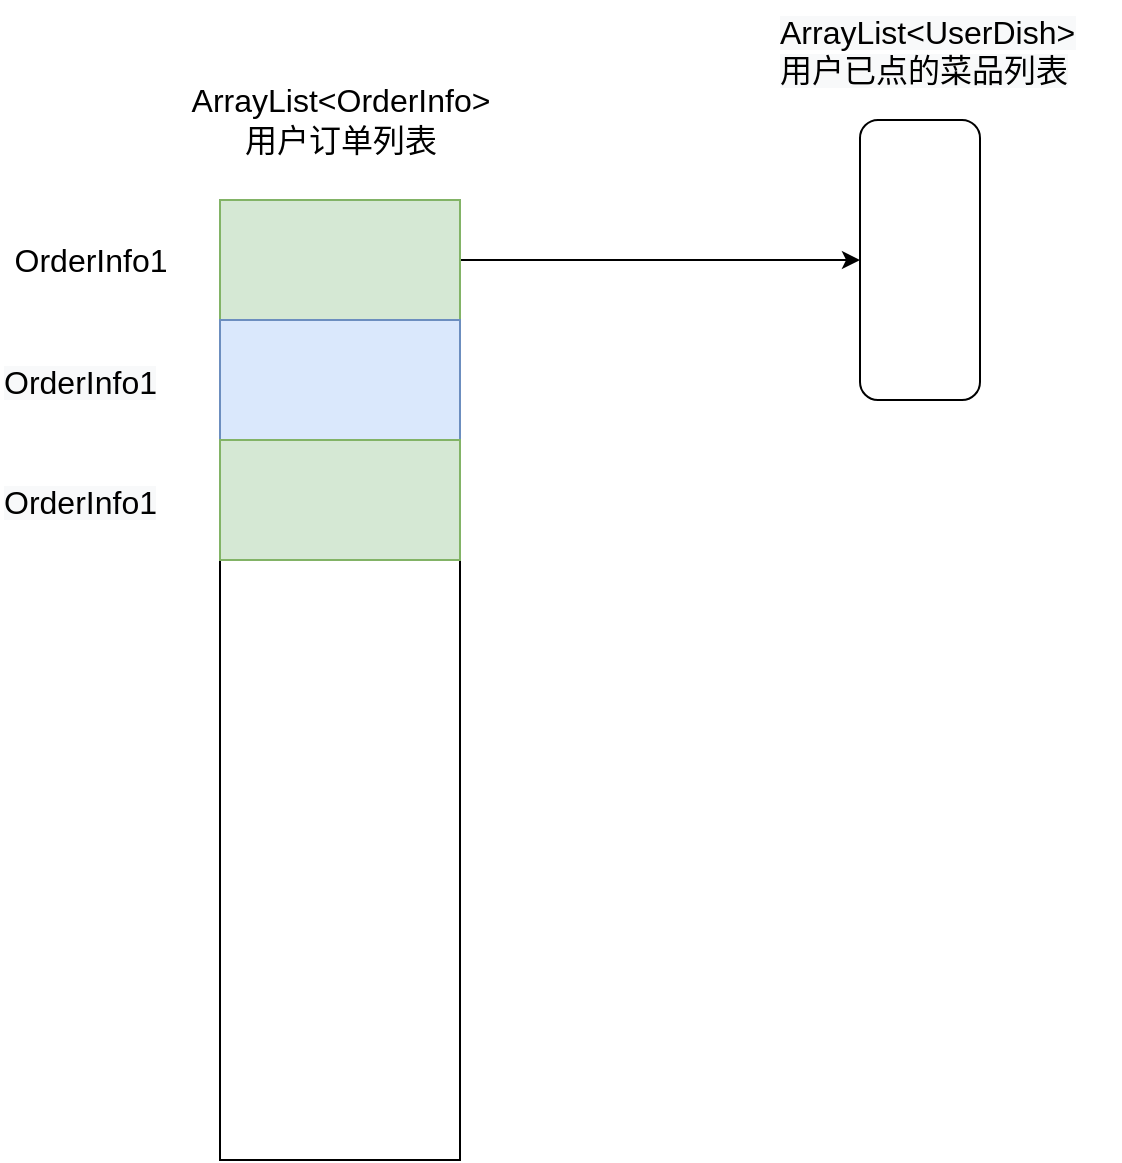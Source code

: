 <mxfile version="19.0.3" type="github">
  <diagram id="bVwdIY2C5Nt9A09cmc7Q" name="第 1 页">
    <mxGraphModel dx="1036" dy="611" grid="1" gridSize="10" guides="1" tooltips="1" connect="1" arrows="1" fold="1" page="1" pageScale="1" pageWidth="1169" pageHeight="827" math="0" shadow="0">
      <root>
        <mxCell id="0" />
        <mxCell id="1" parent="0" />
        <mxCell id="EncRicts1c5FQhZQrxLE-1" value="" style="rounded=0;whiteSpace=wrap;html=1;" vertex="1" parent="1">
          <mxGeometry x="160" y="120" width="120" height="480" as="geometry" />
        </mxCell>
        <mxCell id="EncRicts1c5FQhZQrxLE-8" style="rounded=0;orthogonalLoop=1;jettySize=auto;html=1;entryX=0;entryY=0.5;entryDx=0;entryDy=0;" edge="1" parent="1" source="EncRicts1c5FQhZQrxLE-3" target="EncRicts1c5FQhZQrxLE-6">
          <mxGeometry relative="1" as="geometry" />
        </mxCell>
        <mxCell id="EncRicts1c5FQhZQrxLE-3" value="" style="rounded=0;whiteSpace=wrap;html=1;fillColor=#d5e8d4;strokeColor=#82b366;" vertex="1" parent="1">
          <mxGeometry x="160" y="120" width="120" height="60" as="geometry" />
        </mxCell>
        <mxCell id="EncRicts1c5FQhZQrxLE-4" value="" style="rounded=0;whiteSpace=wrap;html=1;fillColor=#dae8fc;strokeColor=#6c8ebf;" vertex="1" parent="1">
          <mxGeometry x="160" y="180" width="120" height="60" as="geometry" />
        </mxCell>
        <mxCell id="EncRicts1c5FQhZQrxLE-5" value="" style="rounded=0;whiteSpace=wrap;html=1;fillColor=#d5e8d4;strokeColor=#82b366;" vertex="1" parent="1">
          <mxGeometry x="160" y="240" width="120" height="60" as="geometry" />
        </mxCell>
        <mxCell id="EncRicts1c5FQhZQrxLE-6" value="" style="rounded=1;whiteSpace=wrap;html=1;" vertex="1" parent="1">
          <mxGeometry x="480" y="80" width="60" height="140" as="geometry" />
        </mxCell>
        <mxCell id="EncRicts1c5FQhZQrxLE-9" value="&lt;span style=&quot;font-size: 16px;&quot;&gt;ArrayList&amp;lt;OrderInfo&amp;gt;&lt;br&gt;用户订单列表&lt;br&gt;&lt;/span&gt;" style="text;html=1;align=center;verticalAlign=middle;resizable=0;points=[];autosize=1;strokeColor=none;fillColor=none;" vertex="1" parent="1">
          <mxGeometry x="140" y="60" width="160" height="40" as="geometry" />
        </mxCell>
        <mxCell id="EncRicts1c5FQhZQrxLE-10" value="&lt;span style=&quot;color: rgb(0, 0, 0); font-family: Helvetica; font-size: 16px; font-style: normal; font-variant-ligatures: normal; font-variant-caps: normal; font-weight: 400; letter-spacing: normal; orphans: 2; text-align: center; text-indent: 0px; text-transform: none; widows: 2; word-spacing: 0px; -webkit-text-stroke-width: 0px; background-color: rgb(248, 249, 250); text-decoration-thickness: initial; text-decoration-style: initial; text-decoration-color: initial; float: none; display: inline !important;&quot;&gt;ArrayList&amp;lt;UserDish&amp;gt;&lt;br&gt;用户已点的菜品列表&lt;br&gt;&lt;/span&gt;" style="text;whiteSpace=wrap;html=1;fontSize=16;" vertex="1" parent="1">
          <mxGeometry x="437.5" y="20" width="172.5" height="50" as="geometry" />
        </mxCell>
        <mxCell id="EncRicts1c5FQhZQrxLE-11" value="OrderInfo1" style="text;html=1;align=center;verticalAlign=middle;resizable=0;points=[];autosize=1;strokeColor=none;fillColor=none;fontSize=16;" vertex="1" parent="1">
          <mxGeometry x="50" y="140" width="90" height="20" as="geometry" />
        </mxCell>
        <mxCell id="EncRicts1c5FQhZQrxLE-12" value="&lt;span style=&quot;color: rgb(0, 0, 0); font-family: Helvetica; font-size: 16px; font-style: normal; font-variant-ligatures: normal; font-variant-caps: normal; font-weight: 400; letter-spacing: normal; orphans: 2; text-align: center; text-indent: 0px; text-transform: none; widows: 2; word-spacing: 0px; -webkit-text-stroke-width: 0px; background-color: rgb(248, 249, 250); text-decoration-thickness: initial; text-decoration-style: initial; text-decoration-color: initial; float: none; display: inline !important;&quot;&gt;OrderInfo1&lt;/span&gt;" style="text;whiteSpace=wrap;html=1;fontSize=16;" vertex="1" parent="1">
          <mxGeometry x="50" y="195" width="100" height="30" as="geometry" />
        </mxCell>
        <mxCell id="EncRicts1c5FQhZQrxLE-13" value="&lt;span style=&quot;color: rgb(0, 0, 0); font-family: Helvetica; font-size: 16px; font-style: normal; font-variant-ligatures: normal; font-variant-caps: normal; font-weight: 400; letter-spacing: normal; orphans: 2; text-align: center; text-indent: 0px; text-transform: none; widows: 2; word-spacing: 0px; -webkit-text-stroke-width: 0px; background-color: rgb(248, 249, 250); text-decoration-thickness: initial; text-decoration-style: initial; text-decoration-color: initial; float: none; display: inline !important;&quot;&gt;OrderInfo1&lt;/span&gt;" style="text;whiteSpace=wrap;html=1;fontSize=16;" vertex="1" parent="1">
          <mxGeometry x="50" y="255" width="100" height="30" as="geometry" />
        </mxCell>
      </root>
    </mxGraphModel>
  </diagram>
</mxfile>
